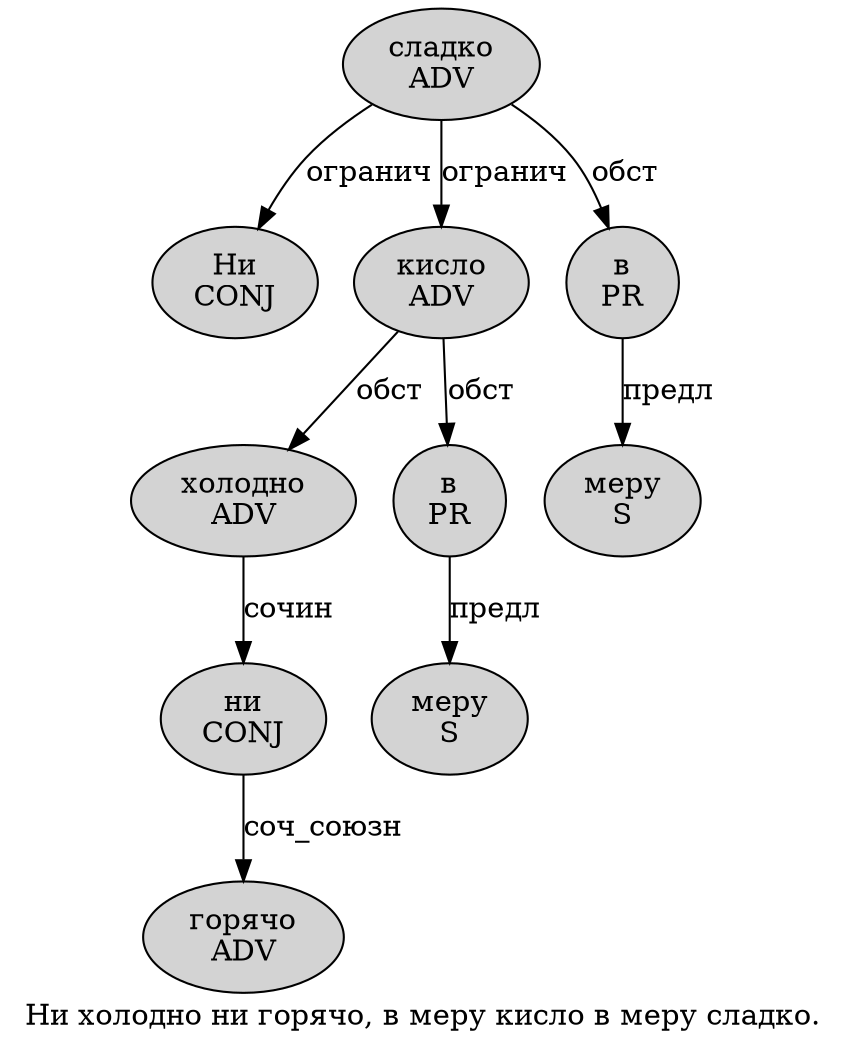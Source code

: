 digraph SENTENCE_3502 {
	graph [label="Ни холодно ни горячо, в меру кисло в меру сладко."]
	node [style=filled]
		0 [label="Ни
CONJ" color="" fillcolor=lightgray penwidth=1 shape=ellipse]
		1 [label="холодно
ADV" color="" fillcolor=lightgray penwidth=1 shape=ellipse]
		2 [label="ни
CONJ" color="" fillcolor=lightgray penwidth=1 shape=ellipse]
		3 [label="горячо
ADV" color="" fillcolor=lightgray penwidth=1 shape=ellipse]
		5 [label="в
PR" color="" fillcolor=lightgray penwidth=1 shape=ellipse]
		6 [label="меру
S" color="" fillcolor=lightgray penwidth=1 shape=ellipse]
		7 [label="кисло
ADV" color="" fillcolor=lightgray penwidth=1 shape=ellipse]
		8 [label="в
PR" color="" fillcolor=lightgray penwidth=1 shape=ellipse]
		9 [label="меру
S" color="" fillcolor=lightgray penwidth=1 shape=ellipse]
		10 [label="сладко
ADV" color="" fillcolor=lightgray penwidth=1 shape=ellipse]
			8 -> 9 [label="предл"]
			10 -> 0 [label="огранич"]
			10 -> 7 [label="огранич"]
			10 -> 8 [label="обст"]
			7 -> 1 [label="обст"]
			7 -> 5 [label="обст"]
			1 -> 2 [label="сочин"]
			5 -> 6 [label="предл"]
			2 -> 3 [label="соч_союзн"]
}